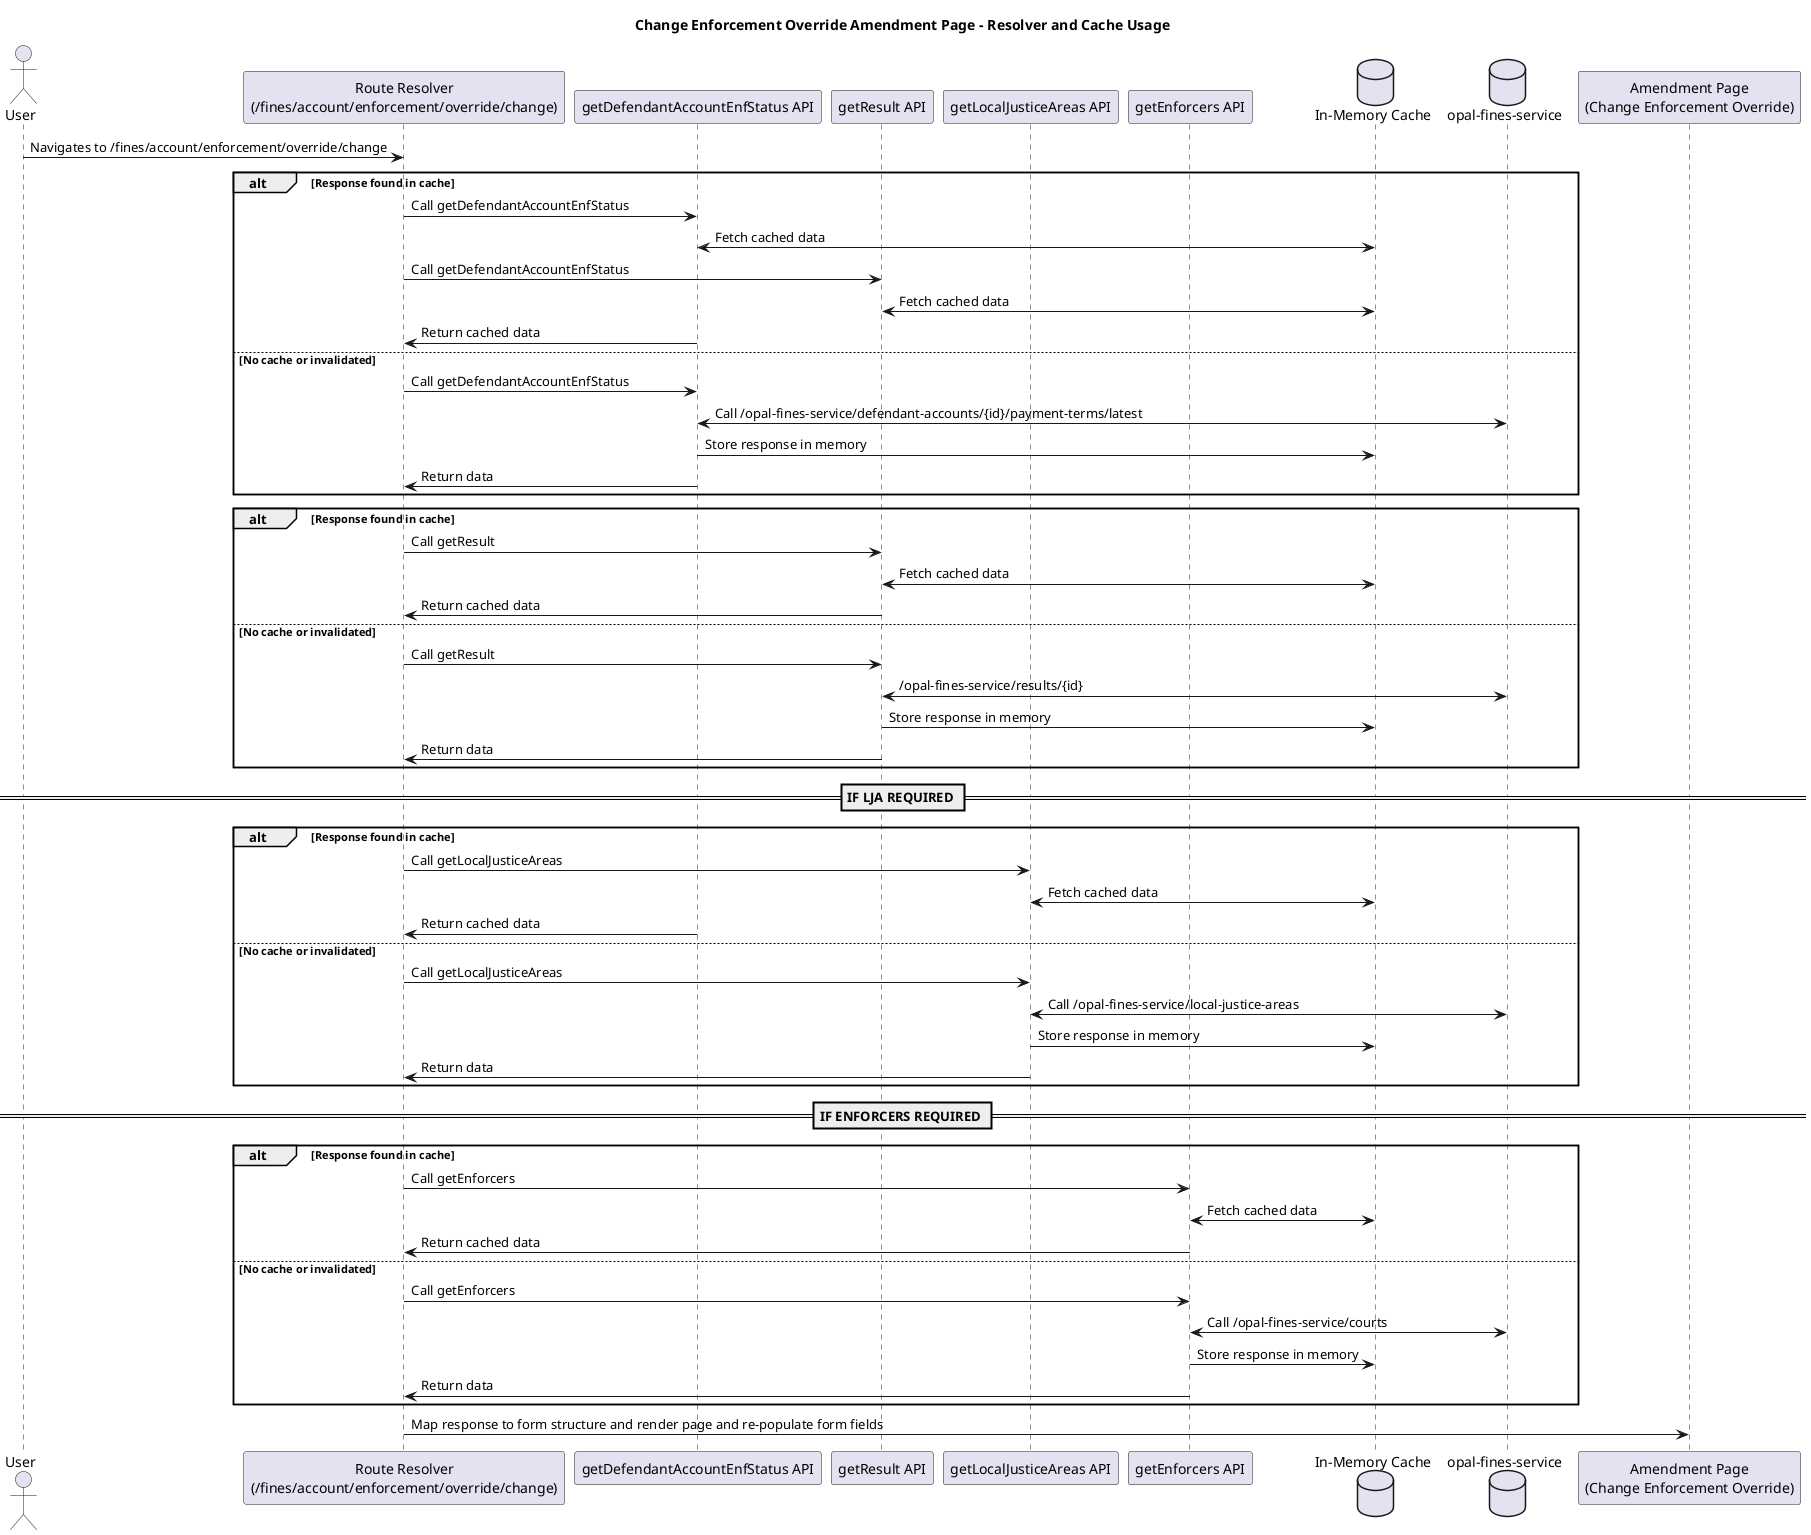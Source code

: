 @startuml
title Change Enforcement Override Amendment Page - Resolver and Cache Usage

actor User
participant "Route Resolver\n(/fines/account/enforcement/override/change)" as Resolver
participant "getDefendantAccountEnfStatus API" as API
participant "getResult API" as API2
participant "getLocalJusticeAreas API" as API3
participant "getEnforcers API" as API4
database "In-Memory Cache" as Cache
database "opal-fines-service" as Backend
participant "Amendment Page\n(Change Enforcement Override)" as Page

User -> Resolver : Navigates to /fines/account/enforcement/override/change

alt Response found in cache
    Resolver -> API : Call getDefendantAccountEnfStatus
    API <-> Cache : Fetch cached data
    Resolver -> API2 : Call getDefendantAccountEnfStatus
    API2 <-> Cache : Fetch cached data
    API -> Resolver : Return cached data
else No cache or invalidated
    Resolver -> API : Call getDefendantAccountEnfStatus
    API <-> Backend : Call /opal-fines-service/defendant-accounts/{id}/payment-terms/latest
    API -> Cache : Store response in memory
    API -> Resolver : Return data
end

alt Response found in cache
    Resolver -> API2 : Call getResult
    API2 <-> Cache : Fetch cached data
    API2 -> Resolver : Return cached data
else No cache or invalidated
    Resolver -> API2 : Call getResult
    API2 <-> Backend : /opal-fines-service/results/{id}
    API2 -> Cache : Store response in memory
    API2 -> Resolver : Return data
end

== IF LJA REQUIRED ==

alt Response found in cache
    Resolver -> API3 : Call getLocalJusticeAreas
    API3 <-> Cache : Fetch cached data
    API -> Resolver : Return cached data
else No cache or invalidated
    Resolver -> API3 : Call getLocalJusticeAreas
    API3 <-> Backend : Call /opal-fines-service/local-justice-areas 
    API3 -> Cache : Store response in memory
    API3 -> Resolver : Return data
end

== IF ENFORCERS REQUIRED ==

alt Response found in cache
    Resolver -> API4 : Call getEnforcers
    API4 <-> Cache : Fetch cached data
    API4 -> Resolver : Return cached data
else No cache or invalidated
    Resolver -> API4 : Call getEnforcers
    API4 <-> Backend : Call /opal-fines-service/courts 
    API4 -> Cache : Store response in memory
    API4 -> Resolver : Return data
end



Resolver -> Page : Map response to form structure and render page and re-populate form fields
@enduml